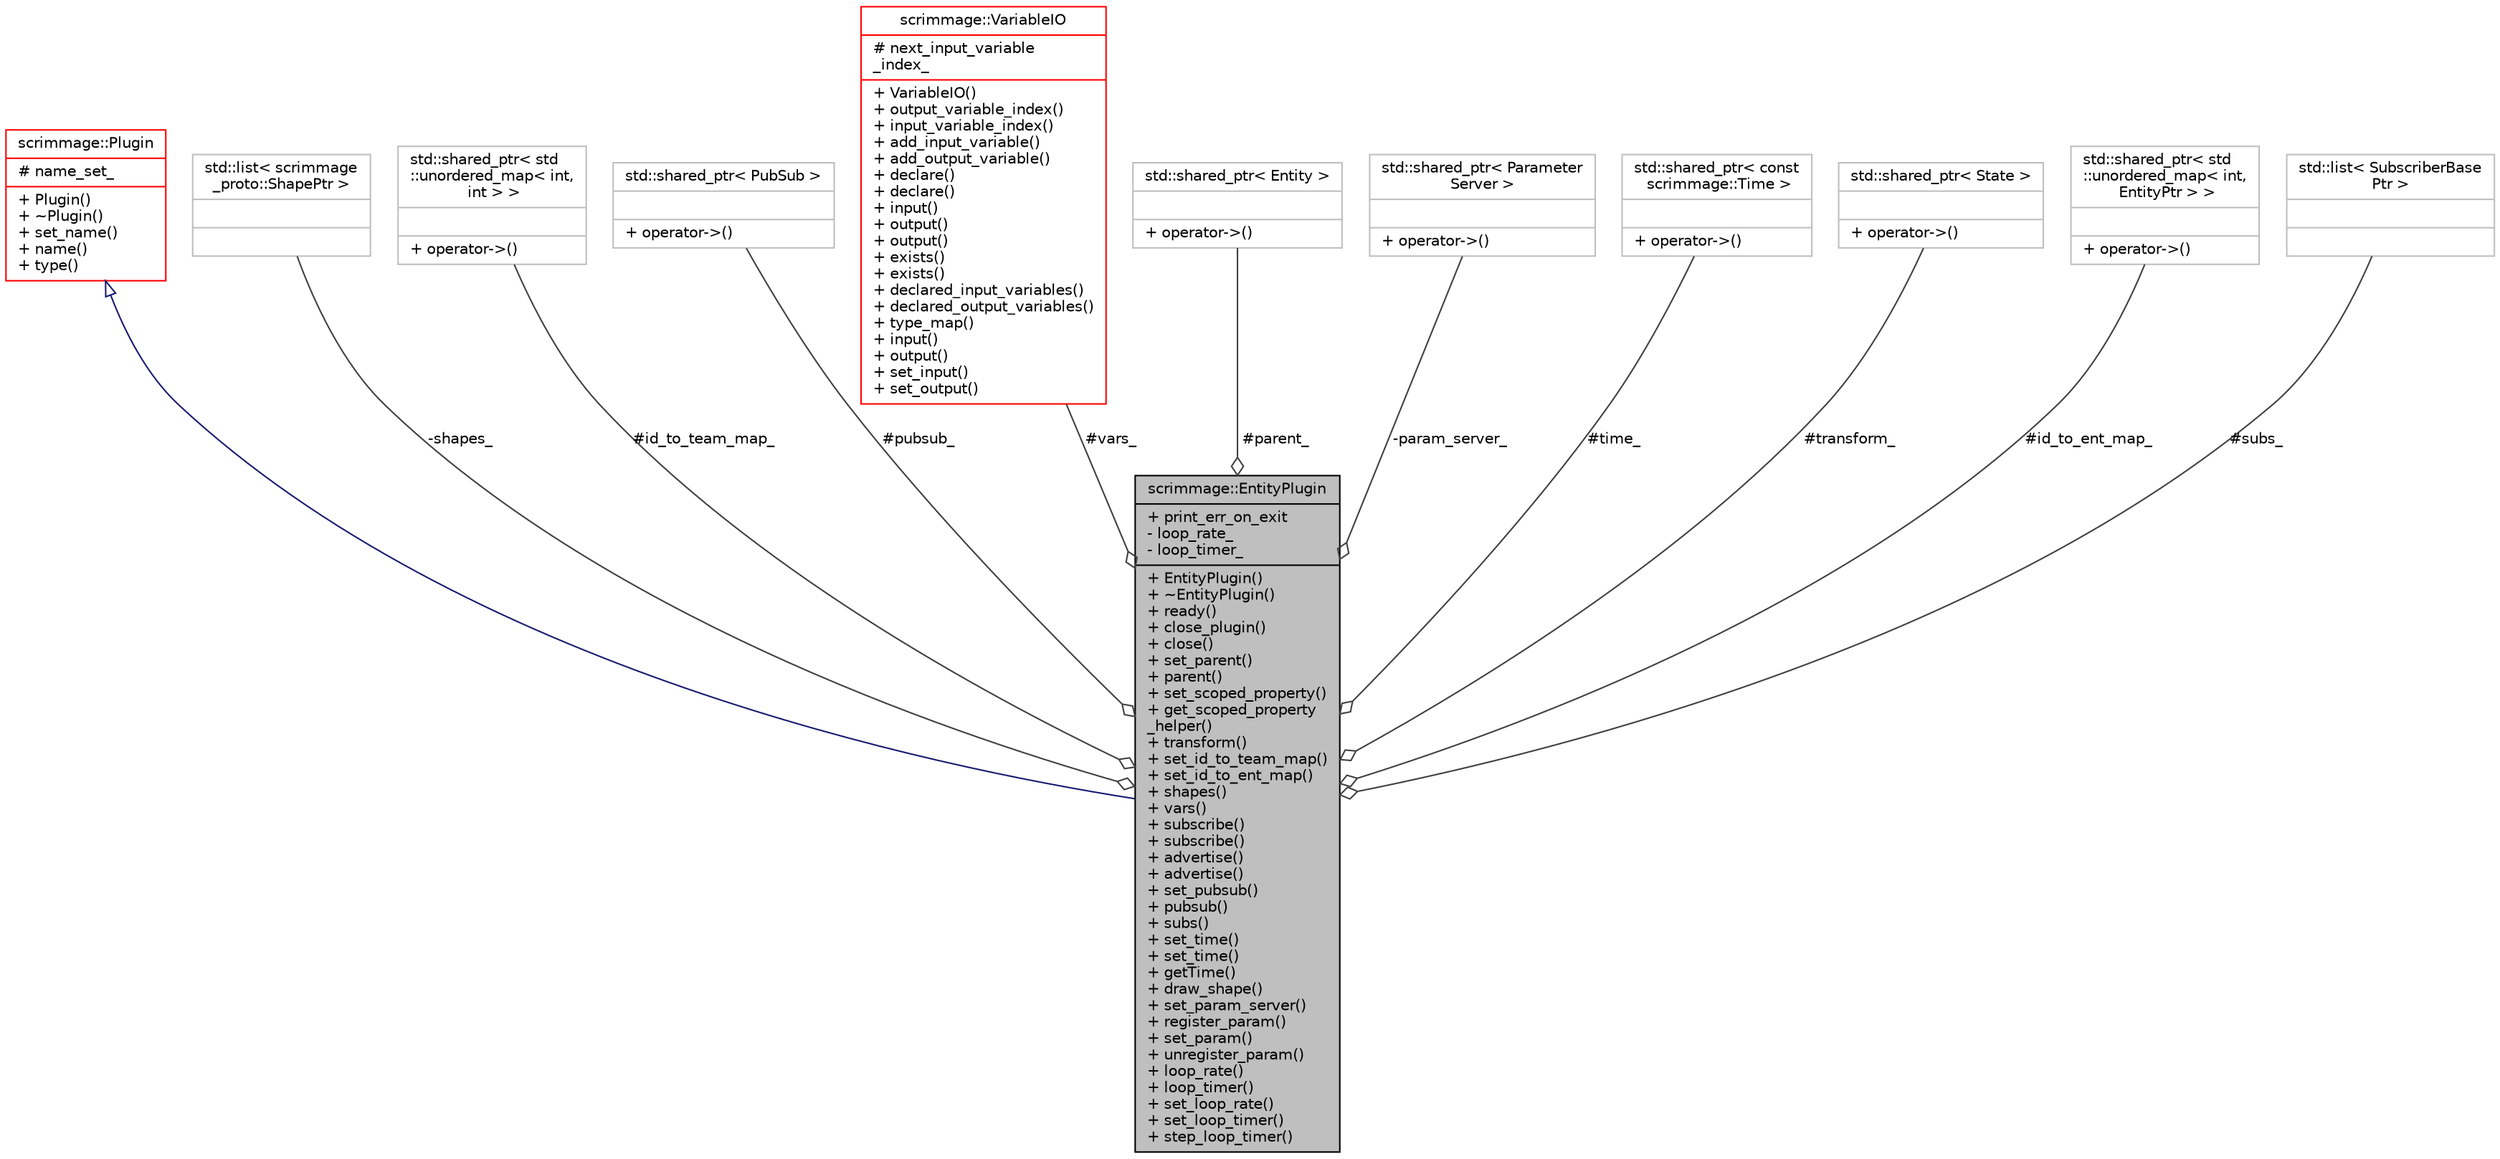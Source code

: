 digraph "scrimmage::EntityPlugin"
{
 // LATEX_PDF_SIZE
  edge [fontname="Helvetica",fontsize="10",labelfontname="Helvetica",labelfontsize="10"];
  node [fontname="Helvetica",fontsize="10",shape=record];
  Node1 [label="{scrimmage::EntityPlugin\n|+ print_err_on_exit\l- loop_rate_\l- loop_timer_\l|+ EntityPlugin()\l+ ~EntityPlugin()\l+ ready()\l+ close_plugin()\l+ close()\l+ set_parent()\l+ parent()\l+ set_scoped_property()\l+ get_scoped_property\l_helper()\l+ transform()\l+ set_id_to_team_map()\l+ set_id_to_ent_map()\l+ shapes()\l+ vars()\l+ subscribe()\l+ subscribe()\l+ advertise()\l+ advertise()\l+ set_pubsub()\l+ pubsub()\l+ subs()\l+ set_time()\l+ set_time()\l+ getTime()\l+ draw_shape()\l+ set_param_server()\l+ register_param()\l+ set_param()\l+ unregister_param()\l+ loop_rate()\l+ loop_timer()\l+ set_loop_rate()\l+ set_loop_timer()\l+ step_loop_timer()\l}",height=0.2,width=0.4,color="black", fillcolor="grey75", style="filled", fontcolor="black",tooltip=" "];
  Node2 -> Node1 [dir="back",color="midnightblue",fontsize="10",style="solid",arrowtail="onormal",fontname="Helvetica"];
  Node2 [label="{scrimmage::Plugin\n|# name_set_\l|+ Plugin()\l+ ~Plugin()\l+ set_name()\l+ name()\l+ type()\l}",height=0.2,width=0.4,color="red", fillcolor="white", style="filled",URL="$classscrimmage_1_1Plugin.html",tooltip=" "];
  Node6 -> Node1 [color="grey25",fontsize="10",style="solid",label=" -shapes_" ,arrowhead="odiamond",fontname="Helvetica"];
  Node6 [label="{std::list\< scrimmage\l_proto::ShapePtr \>\n||}",height=0.2,width=0.4,color="grey75", fillcolor="white", style="filled",tooltip=" "];
  Node10 -> Node1 [color="grey25",fontsize="10",style="solid",label=" #id_to_team_map_" ,arrowhead="odiamond",fontname="Helvetica"];
  Node10 [label="{std::shared_ptr\< std\l::unordered_map\< int,\l int \> \>\n||+ operator-\>()\l}",height=0.2,width=0.4,color="grey75", fillcolor="white", style="filled",tooltip=" "];
  Node14 -> Node1 [color="grey25",fontsize="10",style="solid",label=" #pubsub_" ,arrowhead="odiamond",fontname="Helvetica"];
  Node14 [label="{std::shared_ptr\< PubSub \>\n||+ operator-\>()\l}",height=0.2,width=0.4,color="grey75", fillcolor="white", style="filled",tooltip=" "];
  Node16 -> Node1 [color="grey25",fontsize="10",style="solid",label=" #vars_" ,arrowhead="odiamond",fontname="Helvetica"];
  Node16 [label="{scrimmage::VariableIO\n|# next_input_variable\l_index_\l|+ VariableIO()\l+ output_variable_index()\l+ input_variable_index()\l+ add_input_variable()\l+ add_output_variable()\l+ declare()\l+ declare()\l+ input()\l+ output()\l+ output()\l+ exists()\l+ exists()\l+ declared_input_variables()\l+ declared_output_variables()\l+ type_map()\l+ input()\l+ output()\l+ set_input()\l+ set_output()\l}",height=0.2,width=0.4,color="red", fillcolor="white", style="filled",URL="$classscrimmage_1_1VariableIO.html",tooltip=" "];
  Node23 -> Node1 [color="grey25",fontsize="10",style="solid",label=" #parent_" ,arrowhead="odiamond",fontname="Helvetica"];
  Node23 [label="{std::shared_ptr\< Entity \>\n||+ operator-\>()\l}",height=0.2,width=0.4,color="grey75", fillcolor="white", style="filled",tooltip=" "];
  Node79 -> Node1 [color="grey25",fontsize="10",style="solid",label=" -param_server_" ,arrowhead="odiamond",fontname="Helvetica"];
  Node79 [label="{std::shared_ptr\< Parameter\lServer \>\n||+ operator-\>()\l}",height=0.2,width=0.4,color="grey75", fillcolor="white", style="filled",tooltip=" "];
  Node87 -> Node1 [color="grey25",fontsize="10",style="solid",label=" #time_" ,arrowhead="odiamond",fontname="Helvetica"];
  Node87 [label="{std::shared_ptr\< const\l scrimmage::Time \>\n||+ operator-\>()\l}",height=0.2,width=0.4,color="grey75", fillcolor="white", style="filled",tooltip=" "];
  Node28 -> Node1 [color="grey25",fontsize="10",style="solid",label=" #transform_" ,arrowhead="odiamond",fontname="Helvetica"];
  Node28 [label="{std::shared_ptr\< State \>\n||+ operator-\>()\l}",height=0.2,width=0.4,color="grey75", fillcolor="white", style="filled",tooltip=" "];
  Node88 -> Node1 [color="grey25",fontsize="10",style="solid",label=" #id_to_ent_map_" ,arrowhead="odiamond",fontname="Helvetica"];
  Node88 [label="{std::shared_ptr\< std\l::unordered_map\< int,\l EntityPtr \> \>\n||+ operator-\>()\l}",height=0.2,width=0.4,color="grey75", fillcolor="white", style="filled",tooltip=" "];
  Node90 -> Node1 [color="grey25",fontsize="10",style="solid",label=" #subs_" ,arrowhead="odiamond",fontname="Helvetica"];
  Node90 [label="{std::list\< SubscriberBase\lPtr \>\n||}",height=0.2,width=0.4,color="grey75", fillcolor="white", style="filled",tooltip=" "];
}
